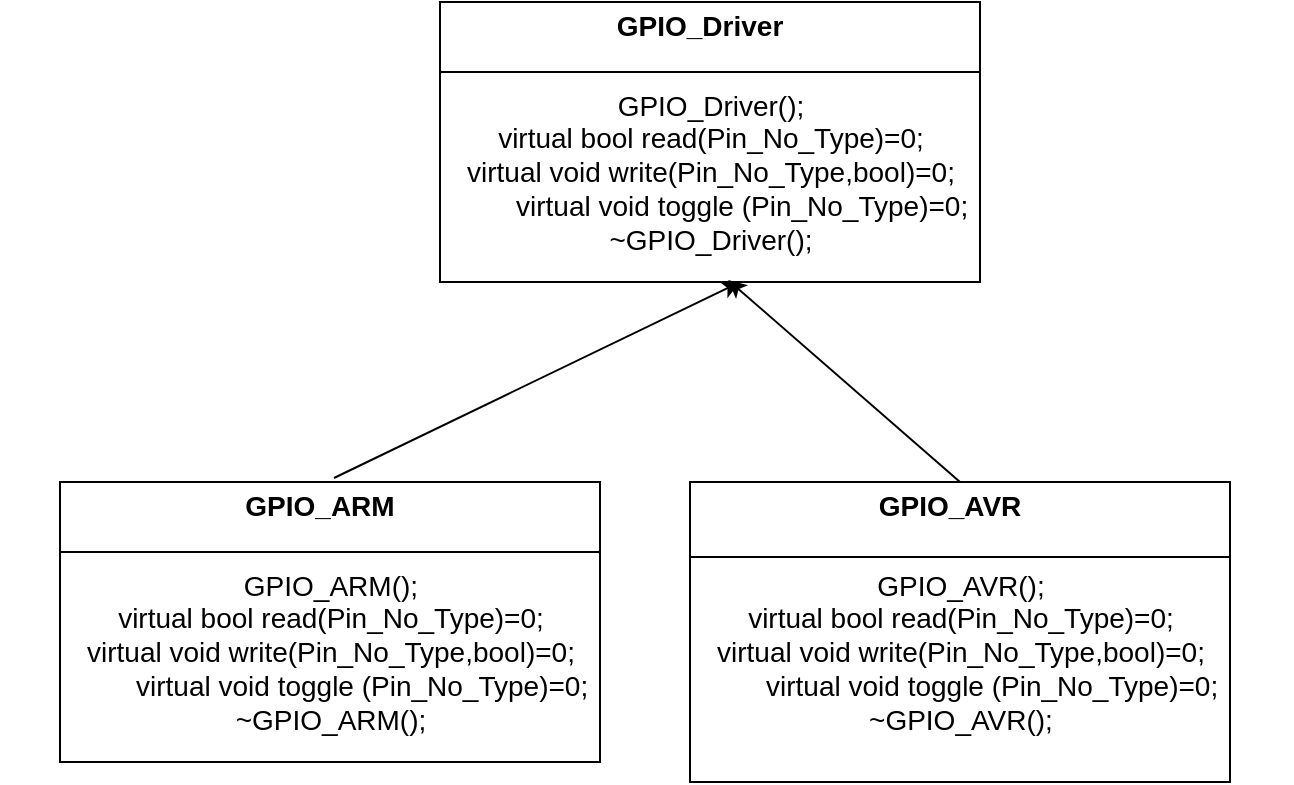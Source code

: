 <mxfile version="16.5.1" type="device"><diagram id="gGgBYTCmmYIl5-inNkKp" name="Page-1"><mxGraphModel dx="868" dy="553" grid="1" gridSize="10" guides="1" tooltips="1" connect="1" arrows="1" fold="1" page="1" pageScale="1" pageWidth="850" pageHeight="1100" math="0" shadow="0"><root><mxCell id="0"/><mxCell id="1" parent="0"/><mxCell id="yGb3pC2ww5NYyRy1osMS-1" value="" style="rounded=0;whiteSpace=wrap;html=1;" parent="1" vertex="1"><mxGeometry x="300" y="110" width="270" height="140" as="geometry"/></mxCell><mxCell id="yGb3pC2ww5NYyRy1osMS-4" value="" style="endArrow=none;html=1;entryX=1;entryY=0.25;entryDx=0;entryDy=0;exitX=0;exitY=0.25;exitDx=0;exitDy=0;" parent="1" source="yGb3pC2ww5NYyRy1osMS-1" target="yGb3pC2ww5NYyRy1osMS-1" edge="1"><mxGeometry width="50" height="50" relative="1" as="geometry"><mxPoint x="330" y="140" as="sourcePoint"/><mxPoint x="450" y="140" as="targetPoint"/></mxGeometry></mxCell><mxCell id="yGb3pC2ww5NYyRy1osMS-5" value="&lt;b&gt;&lt;font style=&quot;font-size: 14px&quot;&gt;GPIO_Driver&lt;/font&gt;&lt;/b&gt;" style="text;html=1;strokeColor=none;fillColor=none;align=center;verticalAlign=middle;whiteSpace=wrap;rounded=0;" parent="1" vertex="1"><mxGeometry x="395" y="112" width="70" height="20" as="geometry"/></mxCell><mxCell id="yGb3pC2ww5NYyRy1osMS-6" value="&lt;font style=&quot;font-size: 14px&quot;&gt;&lt;font style=&quot;font-size: 14px&quot;&gt;GPIO_Driver();&lt;br&gt;virtual bool read(Pin_No_Type)=0&lt;/font&gt;;&lt;br&gt;&lt;/font&gt;&lt;div style=&quot;font-size: 14px&quot;&gt;&lt;font style=&quot;font-size: 14px&quot;&gt;virtual void write(Pin_No_Type,bool)=0;&lt;/font&gt;&lt;/div&gt;&lt;div style=&quot;font-size: 14px&quot;&gt;&lt;font style=&quot;font-size: 14px&quot;&gt;&amp;nbsp; &amp;nbsp; &amp;nbsp; &amp;nbsp; virtual void toggle (Pin_No_Type)=0;&lt;/font&gt;&lt;/div&gt;&lt;div style=&quot;font-size: 14px&quot;&gt;&lt;span&gt;~GPIO_Driver();&lt;/span&gt;&lt;/div&gt;" style="text;html=1;strokeColor=none;fillColor=none;align=center;verticalAlign=middle;whiteSpace=wrap;rounded=0;" parent="1" vertex="1"><mxGeometry x="270" y="140" width="331" height="110" as="geometry"/></mxCell><mxCell id="yGb3pC2ww5NYyRy1osMS-9" value="" style="rounded=0;whiteSpace=wrap;html=1;" parent="1" vertex="1"><mxGeometry x="425" y="350" width="270" height="150" as="geometry"/></mxCell><mxCell id="yGb3pC2ww5NYyRy1osMS-10" value="" style="endArrow=none;html=1;entryX=1;entryY=0.25;entryDx=0;entryDy=0;exitX=0;exitY=0.25;exitDx=0;exitDy=0;" parent="1" source="yGb3pC2ww5NYyRy1osMS-9" target="yGb3pC2ww5NYyRy1osMS-9" edge="1"><mxGeometry width="50" height="50" relative="1" as="geometry"><mxPoint x="455" y="380" as="sourcePoint"/><mxPoint x="575" y="380" as="targetPoint"/></mxGeometry></mxCell><mxCell id="yGb3pC2ww5NYyRy1osMS-11" value="&lt;b&gt;&lt;font style=&quot;font-size: 14px&quot;&gt;GPIO_AVR&lt;/font&gt;&lt;/b&gt;" style="text;html=1;strokeColor=none;fillColor=none;align=center;verticalAlign=middle;whiteSpace=wrap;rounded=0;" parent="1" vertex="1"><mxGeometry x="520" y="352" width="70" height="20" as="geometry"/></mxCell><mxCell id="yGb3pC2ww5NYyRy1osMS-13" value="" style="rounded=0;whiteSpace=wrap;html=1;" parent="1" vertex="1"><mxGeometry x="110" y="350" width="270" height="140" as="geometry"/></mxCell><mxCell id="yGb3pC2ww5NYyRy1osMS-14" value="" style="endArrow=none;html=1;entryX=1;entryY=0.25;entryDx=0;entryDy=0;exitX=0;exitY=0.25;exitDx=0;exitDy=0;" parent="1" source="yGb3pC2ww5NYyRy1osMS-13" target="yGb3pC2ww5NYyRy1osMS-13" edge="1"><mxGeometry width="50" height="50" relative="1" as="geometry"><mxPoint x="140" y="380" as="sourcePoint"/><mxPoint x="260" y="380" as="targetPoint"/></mxGeometry></mxCell><mxCell id="yGb3pC2ww5NYyRy1osMS-15" value="&lt;b&gt;&lt;font style=&quot;font-size: 14px&quot;&gt;GPIO_ARM&lt;/font&gt;&lt;/b&gt;" style="text;html=1;strokeColor=none;fillColor=none;align=center;verticalAlign=middle;whiteSpace=wrap;rounded=0;" parent="1" vertex="1"><mxGeometry x="205" y="352" width="70" height="20" as="geometry"/></mxCell><mxCell id="yGb3pC2ww5NYyRy1osMS-16" value="&lt;font style=&quot;font-size: 14px&quot;&gt;&lt;font style=&quot;font-size: 14px&quot;&gt;GPIO_ARM();&lt;br&gt;virtual bool read(Pin_No_Type)=0&lt;/font&gt;;&lt;br&gt;&lt;/font&gt;&lt;div style=&quot;font-size: 14px&quot;&gt;&lt;font style=&quot;font-size: 14px&quot;&gt;virtual void write(Pin_No_Type,bool)=0;&lt;/font&gt;&lt;/div&gt;&lt;div style=&quot;font-size: 14px&quot;&gt;&lt;font style=&quot;font-size: 14px&quot;&gt;&amp;nbsp; &amp;nbsp; &amp;nbsp; &amp;nbsp; virtual void toggle (Pin_No_Type)=0;&lt;/font&gt;&lt;/div&gt;&lt;div style=&quot;font-size: 14px&quot;&gt;&lt;span&gt;~GPIO_ARM();&lt;/span&gt;&lt;/div&gt;" style="text;html=1;strokeColor=none;fillColor=none;align=center;verticalAlign=middle;whiteSpace=wrap;rounded=0;" parent="1" vertex="1"><mxGeometry x="80" y="380" width="331" height="110" as="geometry"/></mxCell><mxCell id="yGb3pC2ww5NYyRy1osMS-18" value="&lt;font style=&quot;font-size: 14px&quot;&gt;&lt;font style=&quot;font-size: 14px&quot;&gt;GPIO_AVR();&lt;br&gt;virtual bool read(Pin_No_Type)=0&lt;/font&gt;;&lt;br&gt;&lt;/font&gt;&lt;div style=&quot;font-size: 14px&quot;&gt;&lt;font style=&quot;font-size: 14px&quot;&gt;virtual void write(Pin_No_Type,bool)=0;&lt;/font&gt;&lt;/div&gt;&lt;div style=&quot;font-size: 14px&quot;&gt;&lt;font style=&quot;font-size: 14px&quot;&gt;&amp;nbsp; &amp;nbsp; &amp;nbsp; &amp;nbsp; virtual void toggle (Pin_No_Type)=0;&lt;/font&gt;&lt;/div&gt;&lt;div style=&quot;font-size: 14px&quot;&gt;&lt;span&gt;~GPIO_AVR();&lt;/span&gt;&lt;/div&gt;" style="text;html=1;strokeColor=none;fillColor=none;align=center;verticalAlign=middle;whiteSpace=wrap;rounded=0;" parent="1" vertex="1"><mxGeometry x="395" y="380" width="331" height="110" as="geometry"/></mxCell><mxCell id="W1iKRh4Ro9yabpK05UEk-2" value="" style="endArrow=classic;html=1;rounded=0;exitX=0.5;exitY=0;exitDx=0;exitDy=0;entryX=0.526;entryY=0.991;entryDx=0;entryDy=0;entryPerimeter=0;" edge="1" parent="1" source="yGb3pC2ww5NYyRy1osMS-9" target="yGb3pC2ww5NYyRy1osMS-6"><mxGeometry width="50" height="50" relative="1" as="geometry"><mxPoint x="400" y="310" as="sourcePoint"/><mxPoint x="450" y="260" as="targetPoint"/></mxGeometry></mxCell><mxCell id="W1iKRh4Ro9yabpK05UEk-3" value="" style="endArrow=classic;html=1;rounded=0;exitX=0.6;exitY=-0.2;exitDx=0;exitDy=0;exitPerimeter=0;" edge="1" parent="1" source="yGb3pC2ww5NYyRy1osMS-15"><mxGeometry width="50" height="50" relative="1" as="geometry"><mxPoint x="400" y="310" as="sourcePoint"/><mxPoint x="450" y="250" as="targetPoint"/></mxGeometry></mxCell></root></mxGraphModel></diagram></mxfile>